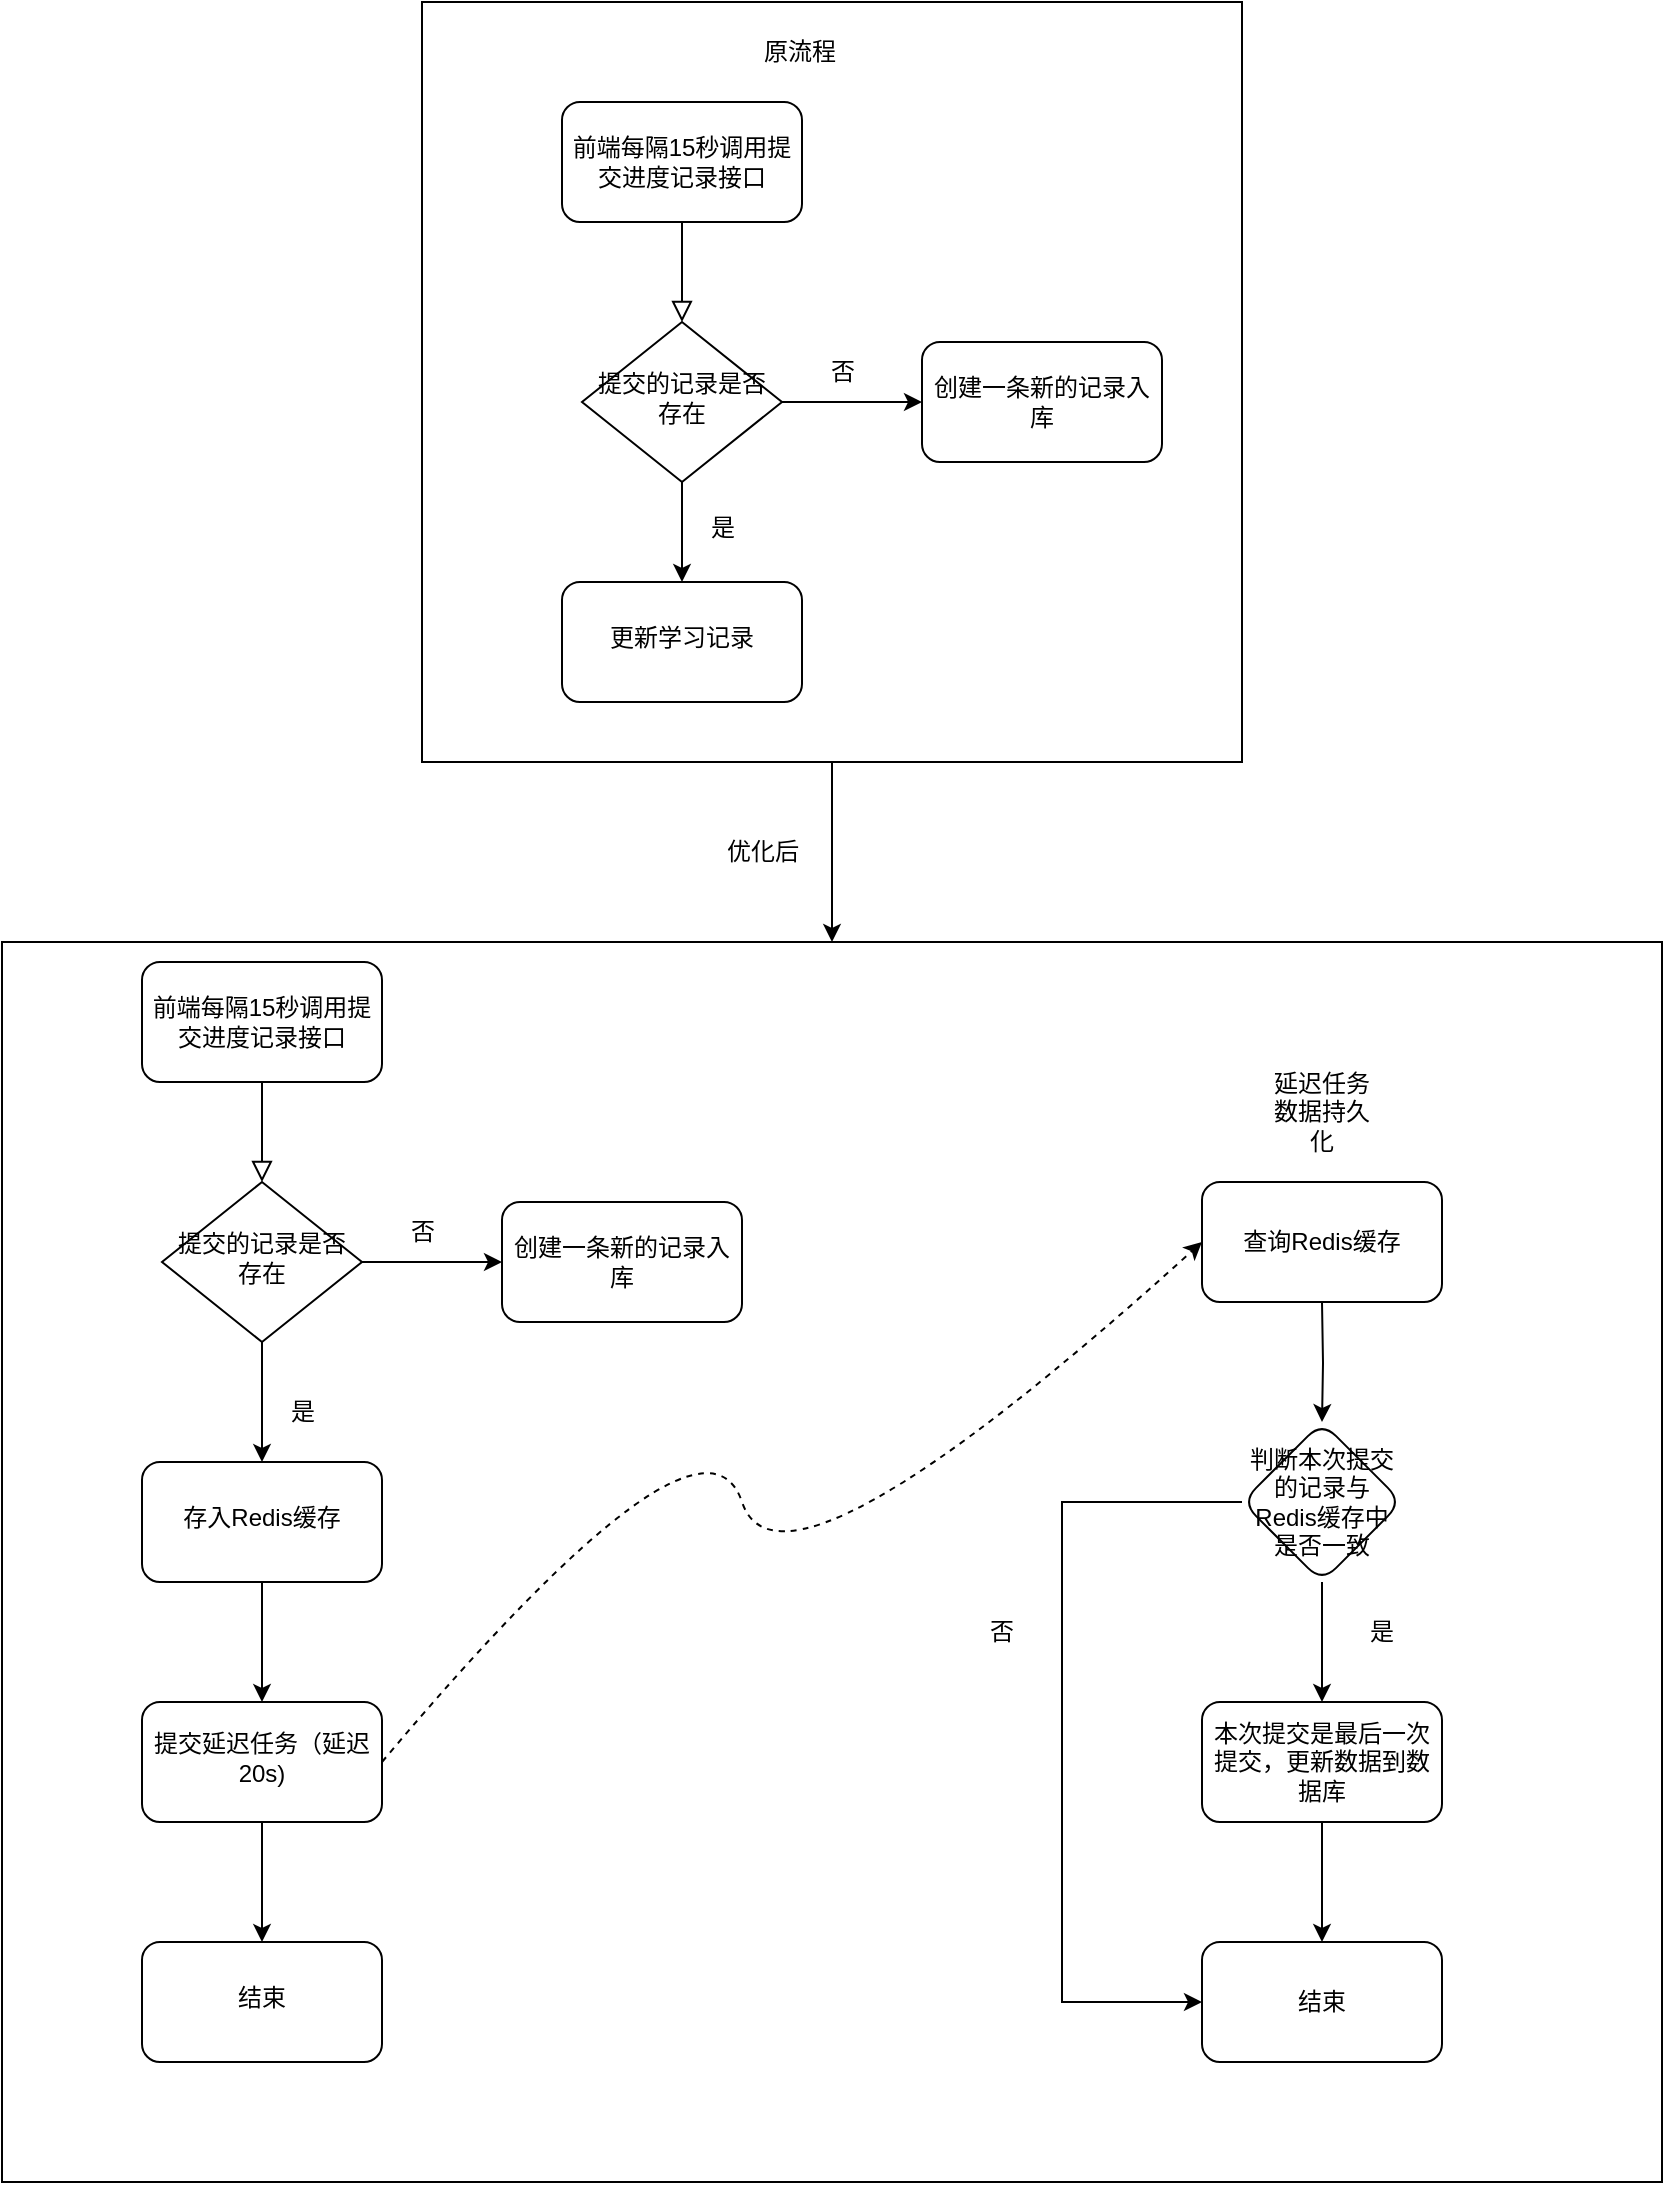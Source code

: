<mxfile version="24.4.4" type="github">
  <diagram id="C5RBs43oDa-KdzZeNtuy" name="Page-1">
    <mxGraphModel dx="954" dy="558" grid="1" gridSize="10" guides="1" tooltips="1" connect="1" arrows="1" fold="1" page="1" pageScale="1" pageWidth="827" pageHeight="1169" background="none" math="0" shadow="0">
      <root>
        <mxCell id="WIyWlLk6GJQsqaUBKTNV-0" />
        <mxCell id="WIyWlLk6GJQsqaUBKTNV-1" parent="WIyWlLk6GJQsqaUBKTNV-0" />
        <mxCell id="TDw17qKMQbC4RPzUvaJT-12" value="" style="edgeStyle=orthogonalEdgeStyle;rounded=0;orthogonalLoop=1;jettySize=auto;html=1;" edge="1" parent="WIyWlLk6GJQsqaUBKTNV-1" source="TDw17qKMQbC4RPzUvaJT-8" target="TDw17qKMQbC4RPzUvaJT-11">
          <mxGeometry relative="1" as="geometry" />
        </mxCell>
        <mxCell id="TDw17qKMQbC4RPzUvaJT-8" value="" style="rounded=0;whiteSpace=wrap;html=1;labelBackgroundColor=#3399FF;" vertex="1" parent="WIyWlLk6GJQsqaUBKTNV-1">
          <mxGeometry x="300" width="410" height="380" as="geometry" />
        </mxCell>
        <mxCell id="WIyWlLk6GJQsqaUBKTNV-2" value="" style="rounded=0;html=1;jettySize=auto;orthogonalLoop=1;fontSize=11;endArrow=block;endFill=0;endSize=8;strokeWidth=1;shadow=0;labelBackgroundColor=none;edgeStyle=orthogonalEdgeStyle;" parent="WIyWlLk6GJQsqaUBKTNV-1" source="WIyWlLk6GJQsqaUBKTNV-3" target="WIyWlLk6GJQsqaUBKTNV-6" edge="1">
          <mxGeometry relative="1" as="geometry" />
        </mxCell>
        <mxCell id="WIyWlLk6GJQsqaUBKTNV-3" value="前端每隔15秒调用提交进度记录接口" style="rounded=1;whiteSpace=wrap;html=1;fontSize=12;glass=0;strokeWidth=1;shadow=0;" parent="WIyWlLk6GJQsqaUBKTNV-1" vertex="1">
          <mxGeometry x="370" y="50" width="120" height="60" as="geometry" />
        </mxCell>
        <mxCell id="TDw17qKMQbC4RPzUvaJT-2" value="" style="edgeStyle=orthogonalEdgeStyle;rounded=0;orthogonalLoop=1;jettySize=auto;html=1;" edge="1" parent="WIyWlLk6GJQsqaUBKTNV-1" source="WIyWlLk6GJQsqaUBKTNV-6">
          <mxGeometry relative="1" as="geometry">
            <mxPoint x="550" y="200" as="targetPoint" />
          </mxGeometry>
        </mxCell>
        <mxCell id="TDw17qKMQbC4RPzUvaJT-6" value="" style="edgeStyle=orthogonalEdgeStyle;rounded=0;orthogonalLoop=1;jettySize=auto;html=1;" edge="1" parent="WIyWlLk6GJQsqaUBKTNV-1" source="WIyWlLk6GJQsqaUBKTNV-6" target="TDw17qKMQbC4RPzUvaJT-5">
          <mxGeometry relative="1" as="geometry" />
        </mxCell>
        <mxCell id="WIyWlLk6GJQsqaUBKTNV-6" value="提交的记录是否存在" style="rhombus;whiteSpace=wrap;html=1;shadow=0;fontFamily=Helvetica;fontSize=12;align=center;strokeWidth=1;spacing=6;spacingTop=-4;" parent="WIyWlLk6GJQsqaUBKTNV-1" vertex="1">
          <mxGeometry x="380" y="160" width="100" height="80" as="geometry" />
        </mxCell>
        <mxCell id="TDw17qKMQbC4RPzUvaJT-3" value="否" style="text;html=1;align=center;verticalAlign=middle;resizable=0;points=[];autosize=1;strokeColor=none;fillColor=none;" vertex="1" parent="WIyWlLk6GJQsqaUBKTNV-1">
          <mxGeometry x="490" y="170" width="40" height="30" as="geometry" />
        </mxCell>
        <mxCell id="TDw17qKMQbC4RPzUvaJT-4" value="创建一条新的记录入库" style="rounded=1;whiteSpace=wrap;html=1;" vertex="1" parent="WIyWlLk6GJQsqaUBKTNV-1">
          <mxGeometry x="550" y="170" width="120" height="60" as="geometry" />
        </mxCell>
        <mxCell id="TDw17qKMQbC4RPzUvaJT-5" value="更新学习记录" style="rounded=1;whiteSpace=wrap;html=1;shadow=0;strokeWidth=1;spacing=6;spacingTop=-4;" vertex="1" parent="WIyWlLk6GJQsqaUBKTNV-1">
          <mxGeometry x="370" y="290" width="120" height="60" as="geometry" />
        </mxCell>
        <mxCell id="TDw17qKMQbC4RPzUvaJT-7" value="是" style="text;html=1;align=center;verticalAlign=middle;resizable=0;points=[];autosize=1;strokeColor=none;fillColor=none;" vertex="1" parent="WIyWlLk6GJQsqaUBKTNV-1">
          <mxGeometry x="430" y="248" width="40" height="30" as="geometry" />
        </mxCell>
        <mxCell id="TDw17qKMQbC4RPzUvaJT-10" value="原流程" style="text;strokeColor=none;fillColor=none;align=left;verticalAlign=middle;spacingLeft=4;spacingRight=4;overflow=hidden;points=[[0,0.5],[1,0.5]];portConstraint=eastwest;rotatable=0;whiteSpace=wrap;html=1;" vertex="1" parent="WIyWlLk6GJQsqaUBKTNV-1">
          <mxGeometry x="465" y="10" width="80" height="30" as="geometry" />
        </mxCell>
        <mxCell id="TDw17qKMQbC4RPzUvaJT-11" value="" style="rounded=0;whiteSpace=wrap;html=1;labelBackgroundColor=#3399FF;" vertex="1" parent="WIyWlLk6GJQsqaUBKTNV-1">
          <mxGeometry x="90" y="470" width="830" height="620" as="geometry" />
        </mxCell>
        <mxCell id="TDw17qKMQbC4RPzUvaJT-13" value="优化后" style="text;html=1;align=center;verticalAlign=middle;resizable=0;points=[];autosize=1;strokeColor=none;fillColor=none;" vertex="1" parent="WIyWlLk6GJQsqaUBKTNV-1">
          <mxGeometry x="440" y="410" width="60" height="30" as="geometry" />
        </mxCell>
        <mxCell id="TDw17qKMQbC4RPzUvaJT-14" value="" style="rounded=0;html=1;jettySize=auto;orthogonalLoop=1;fontSize=11;endArrow=block;endFill=0;endSize=8;strokeWidth=1;shadow=0;labelBackgroundColor=none;edgeStyle=orthogonalEdgeStyle;" edge="1" parent="WIyWlLk6GJQsqaUBKTNV-1" source="TDw17qKMQbC4RPzUvaJT-15" target="TDw17qKMQbC4RPzUvaJT-16">
          <mxGeometry relative="1" as="geometry" />
        </mxCell>
        <mxCell id="TDw17qKMQbC4RPzUvaJT-15" value="前端每隔15秒调用提交进度记录接口" style="rounded=1;whiteSpace=wrap;html=1;fontSize=12;glass=0;strokeWidth=1;shadow=0;" vertex="1" parent="WIyWlLk6GJQsqaUBKTNV-1">
          <mxGeometry x="160" y="480" width="120" height="60" as="geometry" />
        </mxCell>
        <mxCell id="TDw17qKMQbC4RPzUvaJT-21" value="" style="edgeStyle=orthogonalEdgeStyle;rounded=0;orthogonalLoop=1;jettySize=auto;html=1;" edge="1" parent="WIyWlLk6GJQsqaUBKTNV-1" source="TDw17qKMQbC4RPzUvaJT-16" target="TDw17qKMQbC4RPzUvaJT-20">
          <mxGeometry relative="1" as="geometry" />
        </mxCell>
        <mxCell id="TDw17qKMQbC4RPzUvaJT-16" value="提交的记录是否存在" style="rhombus;whiteSpace=wrap;html=1;shadow=0;fontFamily=Helvetica;fontSize=12;align=center;strokeWidth=1;spacing=6;spacingTop=-4;" vertex="1" parent="WIyWlLk6GJQsqaUBKTNV-1">
          <mxGeometry x="170" y="590" width="100" height="80" as="geometry" />
        </mxCell>
        <mxCell id="TDw17qKMQbC4RPzUvaJT-17" value="否" style="text;html=1;align=center;verticalAlign=middle;resizable=0;points=[];autosize=1;strokeColor=none;fillColor=none;" vertex="1" parent="WIyWlLk6GJQsqaUBKTNV-1">
          <mxGeometry x="280" y="600" width="40" height="30" as="geometry" />
        </mxCell>
        <mxCell id="TDw17qKMQbC4RPzUvaJT-18" value="创建一条新的记录入库" style="rounded=1;whiteSpace=wrap;html=1;" vertex="1" parent="WIyWlLk6GJQsqaUBKTNV-1">
          <mxGeometry x="340" y="600" width="120" height="60" as="geometry" />
        </mxCell>
        <mxCell id="TDw17qKMQbC4RPzUvaJT-19" value="" style="endArrow=classic;html=1;rounded=0;exitX=1;exitY=0.5;exitDx=0;exitDy=0;" edge="1" parent="WIyWlLk6GJQsqaUBKTNV-1" source="TDw17qKMQbC4RPzUvaJT-16" target="TDw17qKMQbC4RPzUvaJT-18">
          <mxGeometry width="50" height="50" relative="1" as="geometry">
            <mxPoint x="390" y="740" as="sourcePoint" />
            <mxPoint x="440" y="690" as="targetPoint" />
          </mxGeometry>
        </mxCell>
        <mxCell id="TDw17qKMQbC4RPzUvaJT-26" value="" style="edgeStyle=orthogonalEdgeStyle;rounded=0;orthogonalLoop=1;jettySize=auto;html=1;" edge="1" parent="WIyWlLk6GJQsqaUBKTNV-1" source="TDw17qKMQbC4RPzUvaJT-20" target="TDw17qKMQbC4RPzUvaJT-25">
          <mxGeometry relative="1" as="geometry" />
        </mxCell>
        <mxCell id="TDw17qKMQbC4RPzUvaJT-20" value="存入Redis缓存" style="rounded=1;whiteSpace=wrap;html=1;shadow=0;strokeWidth=1;spacing=6;spacingTop=-4;" vertex="1" parent="WIyWlLk6GJQsqaUBKTNV-1">
          <mxGeometry x="160" y="730" width="120" height="60" as="geometry" />
        </mxCell>
        <mxCell id="TDw17qKMQbC4RPzUvaJT-22" value="是" style="text;html=1;align=center;verticalAlign=middle;resizable=0;points=[];autosize=1;strokeColor=none;fillColor=none;" vertex="1" parent="WIyWlLk6GJQsqaUBKTNV-1">
          <mxGeometry x="220" y="690" width="40" height="30" as="geometry" />
        </mxCell>
        <mxCell id="TDw17qKMQbC4RPzUvaJT-36" value="" style="edgeStyle=orthogonalEdgeStyle;rounded=0;orthogonalLoop=1;jettySize=auto;html=1;" edge="1" parent="WIyWlLk6GJQsqaUBKTNV-1" source="TDw17qKMQbC4RPzUvaJT-25" target="TDw17qKMQbC4RPzUvaJT-35">
          <mxGeometry relative="1" as="geometry" />
        </mxCell>
        <mxCell id="TDw17qKMQbC4RPzUvaJT-25" value="提交延迟任务（延迟20s)" style="rounded=1;whiteSpace=wrap;html=1;shadow=0;strokeWidth=1;spacing=6;spacingTop=-4;" vertex="1" parent="WIyWlLk6GJQsqaUBKTNV-1">
          <mxGeometry x="160" y="850" width="120" height="60" as="geometry" />
        </mxCell>
        <mxCell id="TDw17qKMQbC4RPzUvaJT-27" value="查询Redis缓存" style="rounded=1;whiteSpace=wrap;html=1;" vertex="1" parent="WIyWlLk6GJQsqaUBKTNV-1">
          <mxGeometry x="690" y="590" width="120" height="60" as="geometry" />
        </mxCell>
        <mxCell id="TDw17qKMQbC4RPzUvaJT-31" value="" style="edgeStyle=orthogonalEdgeStyle;rounded=0;orthogonalLoop=1;jettySize=auto;html=1;" edge="1" parent="WIyWlLk6GJQsqaUBKTNV-1" target="TDw17qKMQbC4RPzUvaJT-30">
          <mxGeometry relative="1" as="geometry">
            <mxPoint x="750" y="650" as="sourcePoint" />
          </mxGeometry>
        </mxCell>
        <mxCell id="TDw17qKMQbC4RPzUvaJT-33" value="" style="edgeStyle=orthogonalEdgeStyle;rounded=0;orthogonalLoop=1;jettySize=auto;html=1;" edge="1" parent="WIyWlLk6GJQsqaUBKTNV-1" source="TDw17qKMQbC4RPzUvaJT-30" target="TDw17qKMQbC4RPzUvaJT-32">
          <mxGeometry relative="1" as="geometry" />
        </mxCell>
        <mxCell id="TDw17qKMQbC4RPzUvaJT-30" value="判断本次提交的记录与Redis缓存中是否一致" style="rhombus;whiteSpace=wrap;html=1;rounded=1;" vertex="1" parent="WIyWlLk6GJQsqaUBKTNV-1">
          <mxGeometry x="710" y="710" width="80" height="80" as="geometry" />
        </mxCell>
        <mxCell id="TDw17qKMQbC4RPzUvaJT-38" value="" style="edgeStyle=orthogonalEdgeStyle;rounded=0;orthogonalLoop=1;jettySize=auto;html=1;" edge="1" parent="WIyWlLk6GJQsqaUBKTNV-1" source="TDw17qKMQbC4RPzUvaJT-32" target="TDw17qKMQbC4RPzUvaJT-37">
          <mxGeometry relative="1" as="geometry" />
        </mxCell>
        <mxCell id="TDw17qKMQbC4RPzUvaJT-32" value="本次提交是最后一次提交，更新数据到数据库" style="rounded=1;whiteSpace=wrap;html=1;" vertex="1" parent="WIyWlLk6GJQsqaUBKTNV-1">
          <mxGeometry x="690" y="850" width="120" height="60" as="geometry" />
        </mxCell>
        <mxCell id="TDw17qKMQbC4RPzUvaJT-34" value="是" style="text;html=1;align=center;verticalAlign=middle;whiteSpace=wrap;rounded=0;" vertex="1" parent="WIyWlLk6GJQsqaUBKTNV-1">
          <mxGeometry x="750" y="800" width="60" height="30" as="geometry" />
        </mxCell>
        <mxCell id="TDw17qKMQbC4RPzUvaJT-35" value="结束" style="rounded=1;whiteSpace=wrap;html=1;shadow=0;strokeWidth=1;spacing=6;spacingTop=-4;" vertex="1" parent="WIyWlLk6GJQsqaUBKTNV-1">
          <mxGeometry x="160" y="970" width="120" height="60" as="geometry" />
        </mxCell>
        <mxCell id="TDw17qKMQbC4RPzUvaJT-37" value="结束" style="rounded=1;whiteSpace=wrap;html=1;" vertex="1" parent="WIyWlLk6GJQsqaUBKTNV-1">
          <mxGeometry x="690" y="970" width="120" height="60" as="geometry" />
        </mxCell>
        <mxCell id="TDw17qKMQbC4RPzUvaJT-40" value="" style="endArrow=classic;html=1;rounded=0;entryX=0;entryY=0.5;entryDx=0;entryDy=0;exitX=0;exitY=0.5;exitDx=0;exitDy=0;" edge="1" parent="WIyWlLk6GJQsqaUBKTNV-1" source="TDw17qKMQbC4RPzUvaJT-30" target="TDw17qKMQbC4RPzUvaJT-37">
          <mxGeometry width="50" height="50" relative="1" as="geometry">
            <mxPoint x="560" y="800" as="sourcePoint" />
            <mxPoint x="610" y="750" as="targetPoint" />
            <Array as="points">
              <mxPoint x="620" y="750" />
              <mxPoint x="620" y="1000" />
            </Array>
          </mxGeometry>
        </mxCell>
        <mxCell id="TDw17qKMQbC4RPzUvaJT-41" value="否" style="text;html=1;align=center;verticalAlign=middle;whiteSpace=wrap;rounded=0;" vertex="1" parent="WIyWlLk6GJQsqaUBKTNV-1">
          <mxGeometry x="560" y="800" width="60" height="30" as="geometry" />
        </mxCell>
        <mxCell id="TDw17qKMQbC4RPzUvaJT-42" value="延迟任务数据持久化" style="text;html=1;align=center;verticalAlign=middle;whiteSpace=wrap;rounded=0;" vertex="1" parent="WIyWlLk6GJQsqaUBKTNV-1">
          <mxGeometry x="720" y="540" width="60" height="30" as="geometry" />
        </mxCell>
        <mxCell id="TDw17qKMQbC4RPzUvaJT-49" value="" style="endArrow=classic;html=1;rounded=0;entryX=0;entryY=0.5;entryDx=0;entryDy=0;curved=1;dashed=1;" edge="1" parent="WIyWlLk6GJQsqaUBKTNV-1" target="TDw17qKMQbC4RPzUvaJT-27">
          <mxGeometry width="50" height="50" relative="1" as="geometry">
            <mxPoint x="280" y="880" as="sourcePoint" />
            <mxPoint x="330" y="830" as="targetPoint" />
            <Array as="points">
              <mxPoint x="440" y="690" />
              <mxPoint x="480" y="810" />
            </Array>
          </mxGeometry>
        </mxCell>
      </root>
    </mxGraphModel>
  </diagram>
</mxfile>
